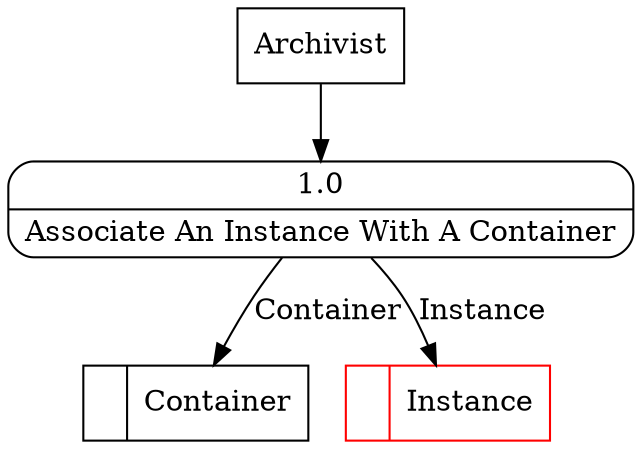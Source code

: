digraph dfd2{ 
node[shape=record]
200 [label="<f0>  |<f1> Container " ];
201 [label="<f0>  |<f1> Instance " color=red];
202 [label="Archivist" shape=box];
203 [label="{<f0> 1.0|<f1> Associate An Instance With A Container }" shape=Mrecord];
202 -> 203
203 -> 201 [label="Instance"]
203 -> 200 [label="Container"]
}